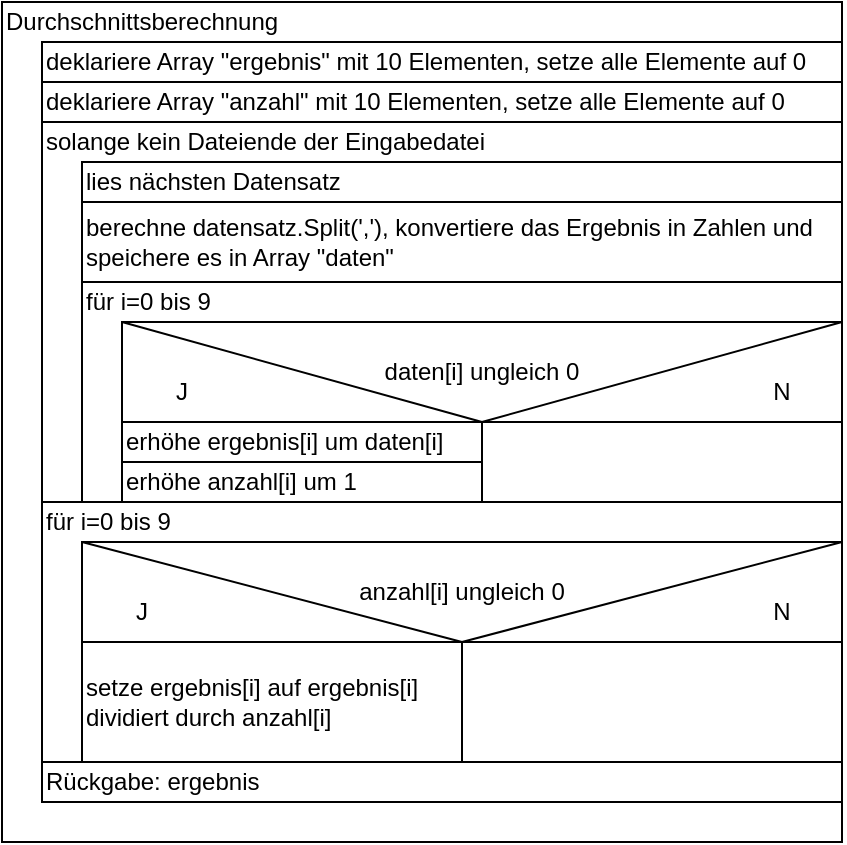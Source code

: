 <mxfile version="26.2.14">
  <diagram name="Page-1" id="GRl2jwCY7s5heT_LO00o">
    <mxGraphModel dx="570" dy="312" grid="1" gridSize="10" guides="1" tooltips="1" connect="1" arrows="1" fold="1" page="1" pageScale="1" pageWidth="850" pageHeight="1100" math="0" shadow="0">
      <root>
        <mxCell id="0" />
        <mxCell id="1" parent="0" />
        <mxCell id="K-P_sbO5GFcDNKbz2QmL-44" value="" style="rounded=0;whiteSpace=wrap;html=1;" vertex="1" parent="1">
          <mxGeometry x="20" y="20" width="420" height="420" as="geometry" />
        </mxCell>
        <mxCell id="K-P_sbO5GFcDNKbz2QmL-1" value="" style="rounded=0;whiteSpace=wrap;html=1;" vertex="1" parent="1">
          <mxGeometry x="40" y="40" width="400" height="380" as="geometry" />
        </mxCell>
        <mxCell id="K-P_sbO5GFcDNKbz2QmL-14" value="deklariere Array &quot;ergebnis&quot; mit 10 Elementen, setze alle Elemente auf 0" style="rounded=0;whiteSpace=wrap;html=1;align=left;" vertex="1" parent="1">
          <mxGeometry x="40" y="40" width="400" height="20" as="geometry" />
        </mxCell>
        <mxCell id="K-P_sbO5GFcDNKbz2QmL-15" value="deklariere Array &quot;anzahl&quot; mit 10 Elementen, setze alle Elemente auf 0" style="rounded=0;whiteSpace=wrap;html=1;align=left;" vertex="1" parent="1">
          <mxGeometry x="40" y="60" width="400" height="20" as="geometry" />
        </mxCell>
        <mxCell id="K-P_sbO5GFcDNKbz2QmL-16" value="" style="rounded=0;whiteSpace=wrap;html=1;" vertex="1" parent="1">
          <mxGeometry x="60" y="100" width="380" height="170" as="geometry" />
        </mxCell>
        <mxCell id="K-P_sbO5GFcDNKbz2QmL-17" value="&lt;div align=&quot;left&quot;&gt;solange kein Dateiende der Eingabedatei&lt;/div&gt;" style="text;html=1;align=left;verticalAlign=middle;whiteSpace=wrap;rounded=0;" vertex="1" parent="1">
          <mxGeometry x="40" y="80" width="400" height="20" as="geometry" />
        </mxCell>
        <mxCell id="K-P_sbO5GFcDNKbz2QmL-18" value="lies nächsten Datensatz" style="rounded=0;whiteSpace=wrap;html=1;align=left;" vertex="1" parent="1">
          <mxGeometry x="60" y="100" width="380" height="20" as="geometry" />
        </mxCell>
        <mxCell id="K-P_sbO5GFcDNKbz2QmL-19" value="berechne datensatz.Split(&#39;,&#39;), konvertiere das Ergebnis in Zahlen und speichere es in Array &quot;daten&quot;" style="rounded=0;whiteSpace=wrap;html=1;align=left;" vertex="1" parent="1">
          <mxGeometry x="60" y="120" width="380" height="40" as="geometry" />
        </mxCell>
        <mxCell id="K-P_sbO5GFcDNKbz2QmL-20" value="für i=0 bis 9" style="text;html=1;align=left;verticalAlign=middle;whiteSpace=wrap;rounded=0;" vertex="1" parent="1">
          <mxGeometry x="60" y="160" width="380" height="20" as="geometry" />
        </mxCell>
        <mxCell id="K-P_sbO5GFcDNKbz2QmL-21" value="" style="rounded=0;whiteSpace=wrap;html=1;" vertex="1" parent="1">
          <mxGeometry x="80" y="180" width="360" height="90" as="geometry" />
        </mxCell>
        <mxCell id="K-P_sbO5GFcDNKbz2QmL-22" value="daten[i] ungleich 0" style="rounded=0;whiteSpace=wrap;html=1;" vertex="1" parent="1">
          <mxGeometry x="80" y="180" width="360" height="50" as="geometry" />
        </mxCell>
        <mxCell id="K-P_sbO5GFcDNKbz2QmL-23" value="erhöhe ergebnis[i] um daten[i]" style="rounded=0;whiteSpace=wrap;html=1;align=left;" vertex="1" parent="1">
          <mxGeometry x="80" y="230" width="180" height="20" as="geometry" />
        </mxCell>
        <mxCell id="K-P_sbO5GFcDNKbz2QmL-24" value="erhöhe anzahl[i] um 1" style="rounded=0;whiteSpace=wrap;html=1;align=left;" vertex="1" parent="1">
          <mxGeometry x="80" y="250" width="180" height="20" as="geometry" />
        </mxCell>
        <mxCell id="K-P_sbO5GFcDNKbz2QmL-25" value="" style="endArrow=none;html=1;rounded=0;entryX=0;entryY=0;entryDx=0;entryDy=0;exitX=0.5;exitY=1;exitDx=0;exitDy=0;" edge="1" parent="1" source="K-P_sbO5GFcDNKbz2QmL-22" target="K-P_sbO5GFcDNKbz2QmL-22">
          <mxGeometry width="50" height="50" relative="1" as="geometry">
            <mxPoint x="130" y="250" as="sourcePoint" />
            <mxPoint x="180" y="200" as="targetPoint" />
          </mxGeometry>
        </mxCell>
        <mxCell id="K-P_sbO5GFcDNKbz2QmL-26" value="" style="endArrow=none;html=1;rounded=0;entryX=1;entryY=0;entryDx=0;entryDy=0;exitX=1;exitY=0;exitDx=0;exitDy=0;" edge="1" parent="1" source="K-P_sbO5GFcDNKbz2QmL-23" target="K-P_sbO5GFcDNKbz2QmL-22">
          <mxGeometry width="50" height="50" relative="1" as="geometry">
            <mxPoint x="300" y="270" as="sourcePoint" />
            <mxPoint x="350" y="220" as="targetPoint" />
          </mxGeometry>
        </mxCell>
        <mxCell id="K-P_sbO5GFcDNKbz2QmL-27" value="J" style="text;html=1;align=center;verticalAlign=middle;whiteSpace=wrap;rounded=0;" vertex="1" parent="1">
          <mxGeometry x="80" y="200" width="60" height="30" as="geometry" />
        </mxCell>
        <mxCell id="K-P_sbO5GFcDNKbz2QmL-28" value="N" style="text;html=1;align=center;verticalAlign=middle;whiteSpace=wrap;rounded=0;" vertex="1" parent="1">
          <mxGeometry x="380" y="200" width="60" height="30" as="geometry" />
        </mxCell>
        <mxCell id="K-P_sbO5GFcDNKbz2QmL-29" value="" style="rounded=0;whiteSpace=wrap;html=1;" vertex="1" parent="1">
          <mxGeometry x="40" y="270" width="400" height="130" as="geometry" />
        </mxCell>
        <mxCell id="K-P_sbO5GFcDNKbz2QmL-30" value="" style="rounded=0;whiteSpace=wrap;html=1;" vertex="1" parent="1">
          <mxGeometry x="60" y="290" width="380" height="110" as="geometry" />
        </mxCell>
        <mxCell id="K-P_sbO5GFcDNKbz2QmL-31" value="für i=0 bis 9" style="text;html=1;align=left;verticalAlign=middle;whiteSpace=wrap;rounded=0;" vertex="1" parent="1">
          <mxGeometry x="40" y="270" width="400" height="20" as="geometry" />
        </mxCell>
        <mxCell id="K-P_sbO5GFcDNKbz2QmL-32" value="anzahl[i] ungleich 0" style="rounded=0;whiteSpace=wrap;html=1;" vertex="1" parent="1">
          <mxGeometry x="60" y="290" width="380" height="50" as="geometry" />
        </mxCell>
        <mxCell id="K-P_sbO5GFcDNKbz2QmL-33" value="" style="endArrow=none;html=1;rounded=0;entryX=1;entryY=0;entryDx=0;entryDy=0;exitX=0.5;exitY=1;exitDx=0;exitDy=0;" edge="1" parent="1" source="K-P_sbO5GFcDNKbz2QmL-32" target="K-P_sbO5GFcDNKbz2QmL-32">
          <mxGeometry width="50" height="50" relative="1" as="geometry">
            <mxPoint x="280" y="410" as="sourcePoint" />
            <mxPoint x="330" y="360" as="targetPoint" />
          </mxGeometry>
        </mxCell>
        <mxCell id="K-P_sbO5GFcDNKbz2QmL-34" value="" style="endArrow=none;html=1;rounded=0;exitX=0;exitY=0;exitDx=0;exitDy=0;entryX=0.5;entryY=1;entryDx=0;entryDy=0;" edge="1" parent="1" source="K-P_sbO5GFcDNKbz2QmL-32" target="K-P_sbO5GFcDNKbz2QmL-32">
          <mxGeometry width="50" height="50" relative="1" as="geometry">
            <mxPoint x="90" y="420" as="sourcePoint" />
            <mxPoint x="140" y="370" as="targetPoint" />
          </mxGeometry>
        </mxCell>
        <mxCell id="K-P_sbO5GFcDNKbz2QmL-35" value="J" style="text;html=1;align=center;verticalAlign=middle;whiteSpace=wrap;rounded=0;" vertex="1" parent="1">
          <mxGeometry x="60" y="310" width="60" height="30" as="geometry" />
        </mxCell>
        <mxCell id="K-P_sbO5GFcDNKbz2QmL-38" value="N" style="text;html=1;align=center;verticalAlign=middle;whiteSpace=wrap;rounded=0;" vertex="1" parent="1">
          <mxGeometry x="380" y="310" width="60" height="30" as="geometry" />
        </mxCell>
        <mxCell id="K-P_sbO5GFcDNKbz2QmL-39" value="&lt;div align=&quot;left&quot;&gt;setze ergebnis[i] auf ergebnis[i] dividiert durch anzahl[i]&lt;/div&gt;" style="rounded=0;whiteSpace=wrap;html=1;align=left;" vertex="1" parent="1">
          <mxGeometry x="60" y="340" width="190" height="60" as="geometry" />
        </mxCell>
        <mxCell id="K-P_sbO5GFcDNKbz2QmL-40" value="" style="rounded=0;whiteSpace=wrap;html=1;" vertex="1" parent="1">
          <mxGeometry x="250" y="340" width="190" height="60" as="geometry" />
        </mxCell>
        <mxCell id="K-P_sbO5GFcDNKbz2QmL-41" value="Rückgabe: ergebnis" style="text;html=1;align=left;verticalAlign=middle;whiteSpace=wrap;rounded=0;" vertex="1" parent="1">
          <mxGeometry x="40" y="400" width="400" height="20" as="geometry" />
        </mxCell>
        <mxCell id="K-P_sbO5GFcDNKbz2QmL-43" value="Durchschnittsberechnung" style="text;html=1;align=left;verticalAlign=middle;whiteSpace=wrap;rounded=0;" vertex="1" parent="1">
          <mxGeometry x="20" y="20" width="420" height="20" as="geometry" />
        </mxCell>
      </root>
    </mxGraphModel>
  </diagram>
</mxfile>
